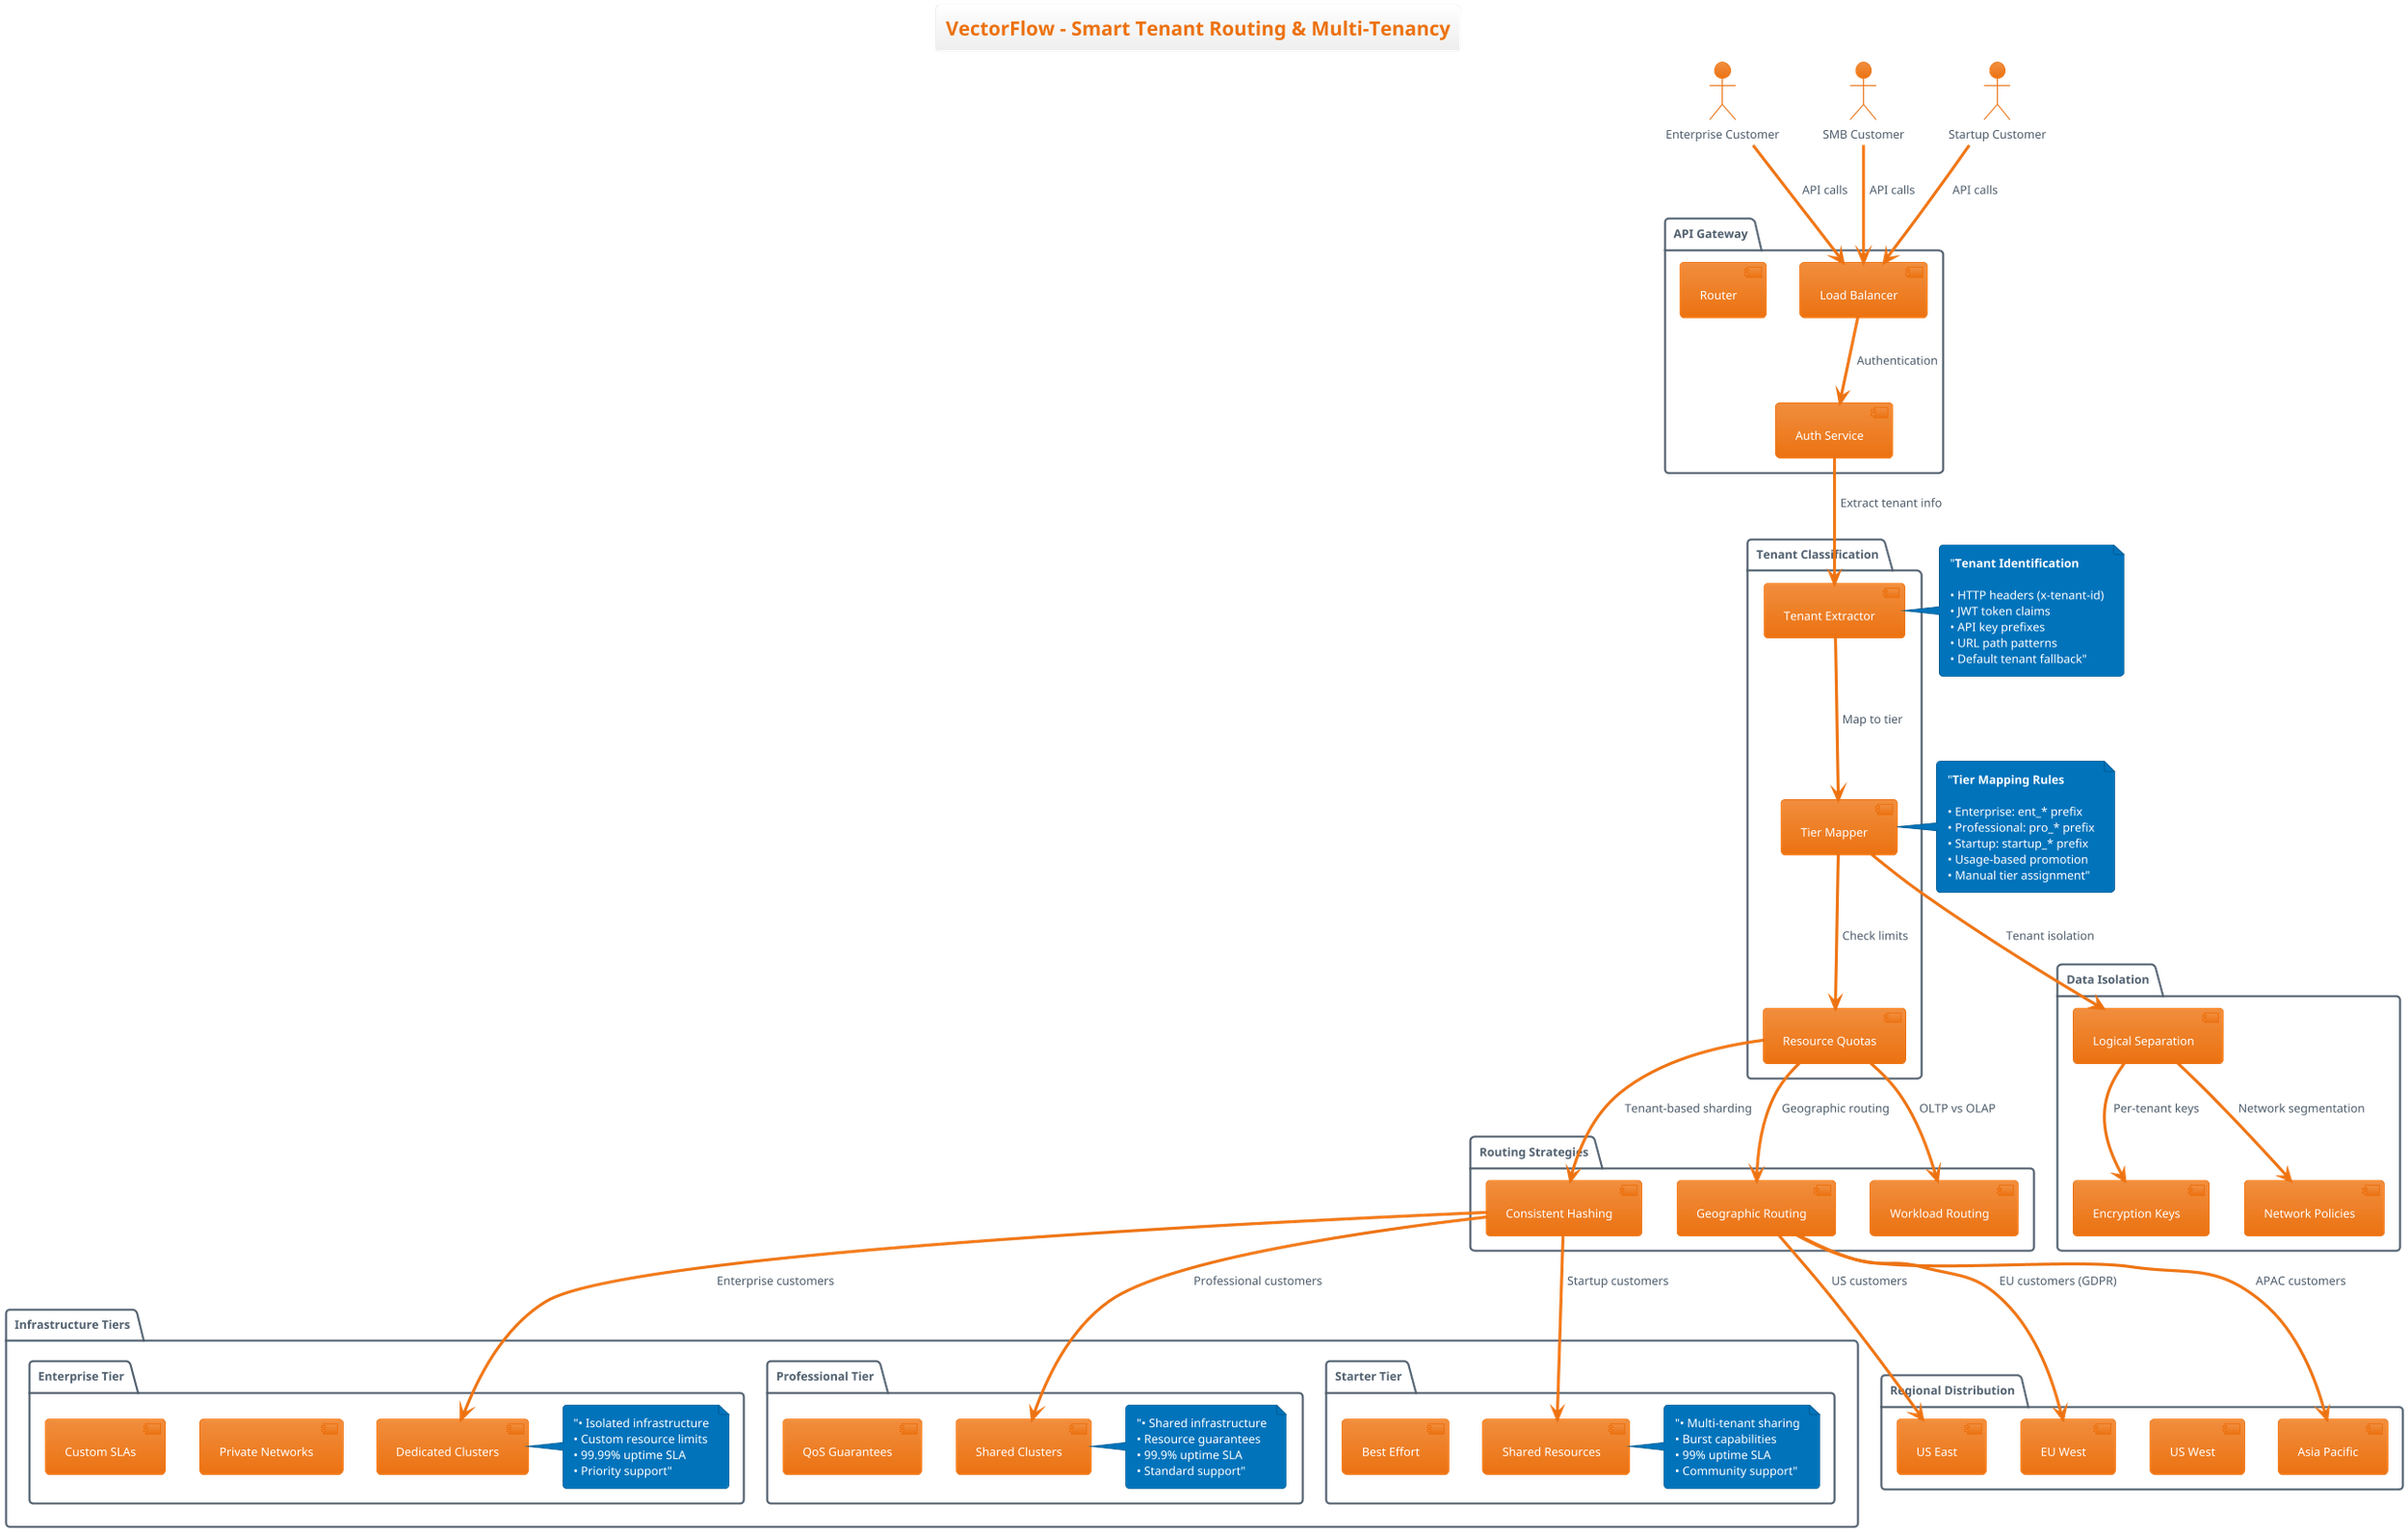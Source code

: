 @startuml
!theme aws-orange

title VectorFlow - Smart Tenant Routing & Multi-Tenancy

actor "Enterprise Customer" as enterprise
actor "SMB Customer" as smb  
actor "Startup Customer" as startup

package "API Gateway" {
    [Load Balancer] as lb
    [Router] as router
    [Auth Service] as auth
}

package "Tenant Classification" {
    [Tenant Extractor] as extractor
    [Tier Mapper] as mapper
    [Resource Quotas] as quotas
}

package "Routing Strategies" {
    [Consistent Hashing] as hash
    [Geographic Routing] as geo
    [Workload Routing] as workload
}

package "Infrastructure Tiers" {
    package "Enterprise Tier" {
        [Dedicated Clusters] as dedicated
        [Private Networks] as private
        [Custom SLAs] as sla
        note right of dedicated : "• Isolated infrastructure\n• Custom resource limits\n• 99.99% uptime SLA\n• Priority support"
    }
    
    package "Professional Tier" {
        [Shared Clusters] as shared_pro
        [QoS Guarantees] as qos
        note right of shared_pro : "• Shared infrastructure\n• Resource guarantees\n• 99.9% uptime SLA\n• Standard support"
    }
    
    package "Starter Tier" {
        [Shared Resources] as shared_basic
        [Best Effort] as best_effort
        note right of shared_basic : "• Multi-tenant sharing\n• Burst capabilities\n• 99% uptime SLA\n• Community support"
    }
}

package "Data Isolation" {
    [Logical Separation] as logical
    [Encryption Keys] as encryption
    [Network Policies] as network
}

package "Regional Distribution" {
    [US East] as us_east
    [US West] as us_west
    [EU West] as eu_west
    [Asia Pacific] as asia
}

' Request flow
enterprise --> lb : "API calls"
smb --> lb : "API calls" 
startup --> lb : "API calls"

lb --> auth : "Authentication"
auth --> extractor : "Extract tenant info"
extractor --> mapper : "Map to tier"
mapper --> quotas : "Check limits"

' Routing decisions
quotas --> hash : "Tenant-based sharding"
quotas --> geo : "Geographic routing"
quotas --> workload : "OLTP vs OLAP"

' Infrastructure mapping
hash --> dedicated : "Enterprise customers"
hash --> shared_pro : "Professional customers"
hash --> shared_basic : "Startup customers"

' Security
mapper --> logical : "Tenant isolation"
logical --> encryption : "Per-tenant keys"
logical --> network : "Network segmentation"

' Geographic distribution
geo --> us_east : "US customers"
geo --> eu_west : "EU customers (GDPR)"
geo --> asia : "APAC customers"

' Tenant metadata
note left of extractor : "**Tenant Identification**\n\n• HTTP headers (x-tenant-id)\n• JWT token claims\n• API key prefixes\n• URL path patterns\n• Default tenant fallback"

note right of mapper : "**Tier Mapping Rules**\n\n• Enterprise: ent_* prefix\n• Professional: pro_* prefix\n• Startup: startup_* prefix\n• Usage-based promotion\n• Manual tier assignment"

@enduml
